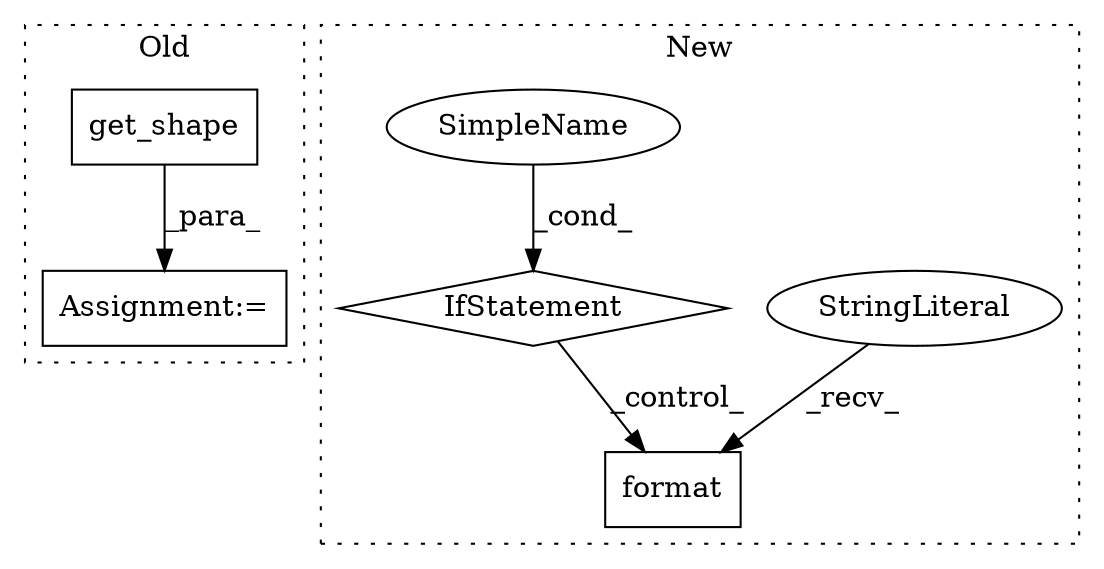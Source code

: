 digraph G {
subgraph cluster0 {
1 [label="get_shape" a="32" s="6634,6653" l="10,1" shape="box"];
6 [label="Assignment:=" a="7" s="6624" l="1" shape="box"];
label = "Old";
style="dotted";
}
subgraph cluster1 {
2 [label="format" a="32" s="7198,7229" l="7,1" shape="box"];
3 [label="StringLiteral" a="45" s="7097" l="100" shape="ellipse"];
4 [label="IfStatement" a="25" s="7022,7038" l="4,2" shape="diamond"];
5 [label="SimpleName" a="42" s="" l="" shape="ellipse"];
label = "New";
style="dotted";
}
1 -> 6 [label="_para_"];
3 -> 2 [label="_recv_"];
4 -> 2 [label="_control_"];
5 -> 4 [label="_cond_"];
}